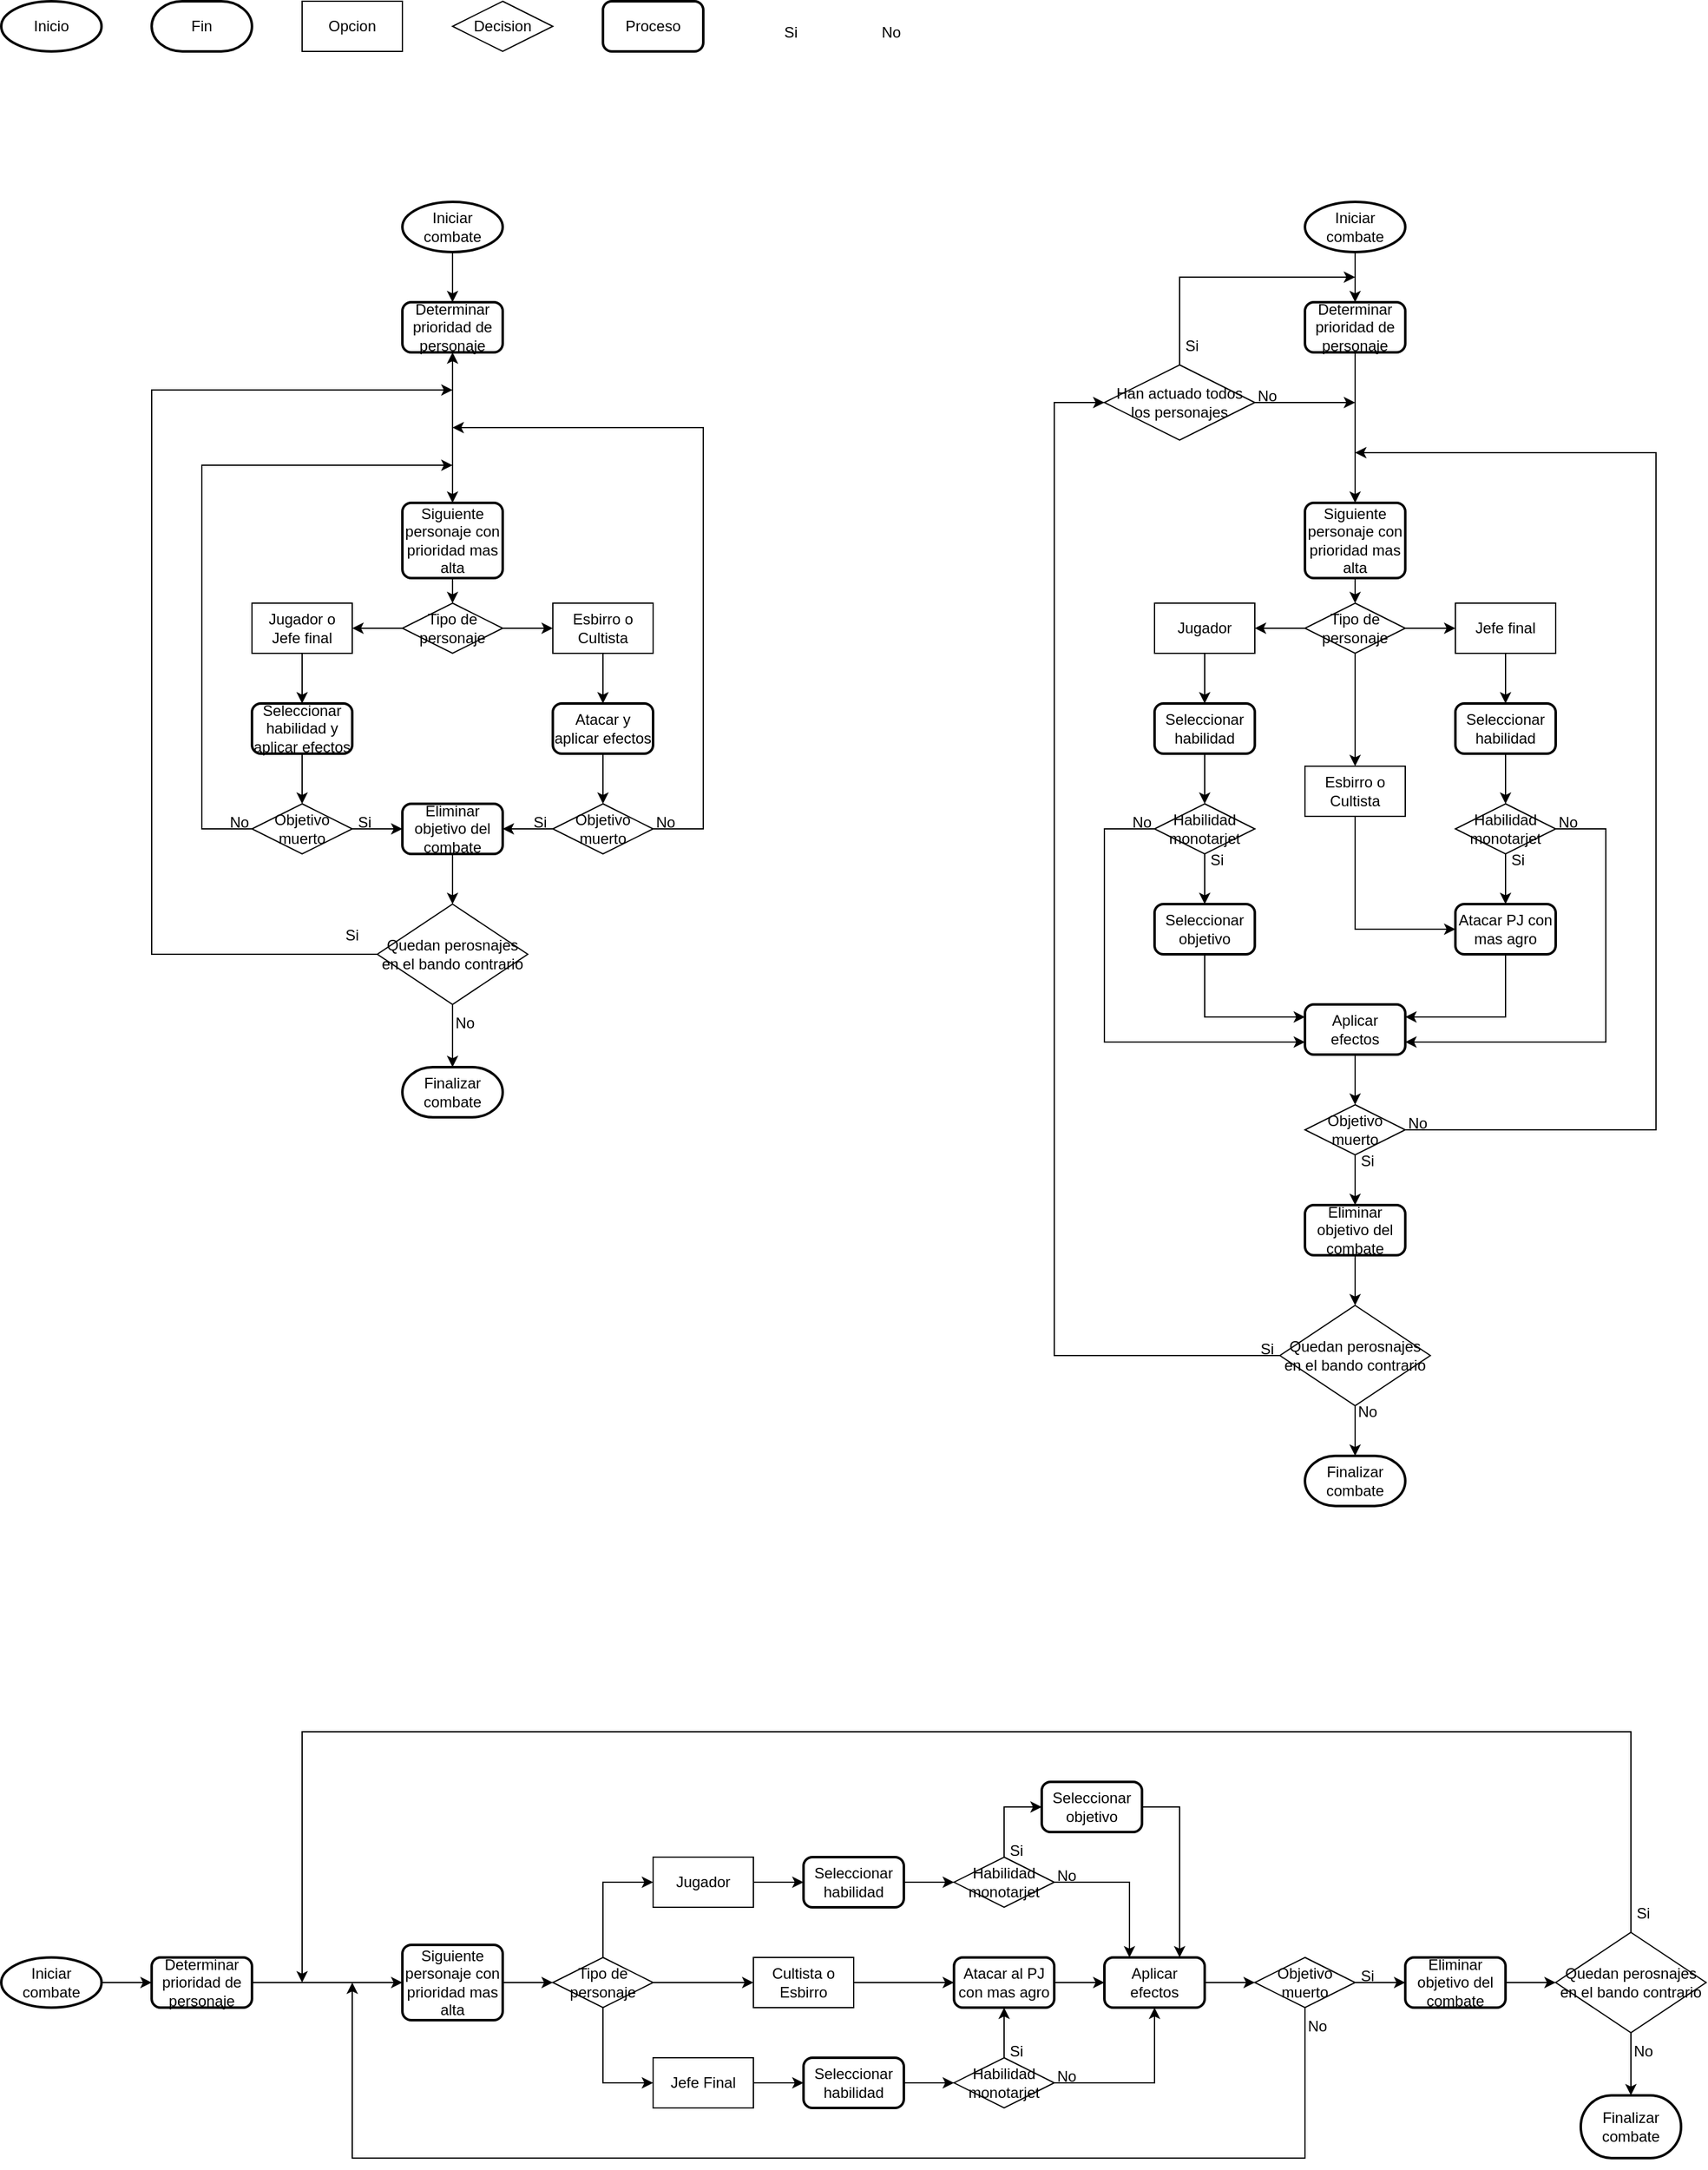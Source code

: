 <mxfile version="26.2.15">
  <diagram name="Página-1" id="uL9c1BXFGmR-6VpjsOgY">
    <mxGraphModel dx="983" dy="1782" grid="1" gridSize="10" guides="0" tooltips="1" connect="1" arrows="1" fold="1" page="1" pageScale="1" pageWidth="827" pageHeight="1169" math="0" shadow="0">
      <root>
        <mxCell id="0" />
        <mxCell id="1" parent="0" />
        <mxCell id="XB59c3bWkx3XugDR2vsu-1" value="Inicio" style="strokeWidth=2;html=1;shape=mxgraph.flowchart.start_1;whiteSpace=wrap;" parent="1" vertex="1">
          <mxGeometry x="40" y="-40" width="80" height="40" as="geometry" />
        </mxCell>
        <mxCell id="XB59c3bWkx3XugDR2vsu-2" value="Fin" style="strokeWidth=2;html=1;shape=mxgraph.flowchart.terminator;whiteSpace=wrap;" parent="1" vertex="1">
          <mxGeometry x="160" y="-40" width="80" height="40" as="geometry" />
        </mxCell>
        <mxCell id="XB59c3bWkx3XugDR2vsu-8" value="Proceso" style="rounded=1;whiteSpace=wrap;html=1;absoluteArcSize=1;arcSize=14;strokeWidth=2;" parent="1" vertex="1">
          <mxGeometry x="520" y="-40" width="80" height="40" as="geometry" />
        </mxCell>
        <mxCell id="XB59c3bWkx3XugDR2vsu-15" value="Si" style="text;html=1;align=center;verticalAlign=middle;whiteSpace=wrap;rounded=0;" parent="1" vertex="1">
          <mxGeometry x="640" y="-30" width="60" height="30" as="geometry" />
        </mxCell>
        <mxCell id="XB59c3bWkx3XugDR2vsu-28" value="No" style="text;html=1;align=center;verticalAlign=middle;whiteSpace=wrap;rounded=0;" parent="1" vertex="1">
          <mxGeometry x="720" y="-30" width="60" height="30" as="geometry" />
        </mxCell>
        <mxCell id="A0aG1dFZU76QdJ8esQ02-1" value="Decision" style="rhombus;whiteSpace=wrap;html=1;" parent="1" vertex="1">
          <mxGeometry x="400" y="-40" width="80" height="40" as="geometry" />
        </mxCell>
        <mxCell id="A0aG1dFZU76QdJ8esQ02-4" value="Opcion" style="rounded=0;whiteSpace=wrap;html=1;" parent="1" vertex="1">
          <mxGeometry x="280" y="-40" width="80" height="40" as="geometry" />
        </mxCell>
        <mxCell id="XWckCiqTQkmZ5dFxXLpg-1" value="Iniciar combate" style="strokeWidth=2;html=1;shape=mxgraph.flowchart.start_1;whiteSpace=wrap;" vertex="1" parent="1">
          <mxGeometry x="360" y="120" width="80" height="40" as="geometry" />
        </mxCell>
        <mxCell id="XWckCiqTQkmZ5dFxXLpg-2" value="Determinar prioridad de personaje" style="rounded=1;whiteSpace=wrap;html=1;absoluteArcSize=1;arcSize=14;strokeWidth=2;" vertex="1" parent="1">
          <mxGeometry x="360" y="200" width="80" height="40" as="geometry" />
        </mxCell>
        <mxCell id="XWckCiqTQkmZ5dFxXLpg-3" value="Tipo de personaje" style="rhombus;whiteSpace=wrap;html=1;" vertex="1" parent="1">
          <mxGeometry x="360" y="440" width="80" height="40" as="geometry" />
        </mxCell>
        <mxCell id="XWckCiqTQkmZ5dFxXLpg-4" value="Esbirro o Cultista" style="rounded=0;whiteSpace=wrap;html=1;" vertex="1" parent="1">
          <mxGeometry x="480" y="440" width="80" height="40" as="geometry" />
        </mxCell>
        <mxCell id="XWckCiqTQkmZ5dFxXLpg-6" value="Jugador o Jefe final" style="rounded=0;whiteSpace=wrap;html=1;" vertex="1" parent="1">
          <mxGeometry x="240" y="440" width="80" height="40" as="geometry" />
        </mxCell>
        <mxCell id="XWckCiqTQkmZ5dFxXLpg-7" value="Atacar y aplicar efectos" style="rounded=1;whiteSpace=wrap;html=1;absoluteArcSize=1;arcSize=14;strokeWidth=2;" vertex="1" parent="1">
          <mxGeometry x="480" y="520" width="80" height="40" as="geometry" />
        </mxCell>
        <mxCell id="XWckCiqTQkmZ5dFxXLpg-8" value="Objetivo muerto" style="rhombus;whiteSpace=wrap;html=1;" vertex="1" parent="1">
          <mxGeometry x="480" y="600" width="80" height="40" as="geometry" />
        </mxCell>
        <mxCell id="XWckCiqTQkmZ5dFxXLpg-9" value="Quedan perosnajes en el bando contrario" style="rhombus;whiteSpace=wrap;html=1;" vertex="1" parent="1">
          <mxGeometry x="340" y="680" width="120" height="80" as="geometry" />
        </mxCell>
        <mxCell id="XWckCiqTQkmZ5dFxXLpg-10" value="Finalizar combate" style="strokeWidth=2;html=1;shape=mxgraph.flowchart.terminator;whiteSpace=wrap;" vertex="1" parent="1">
          <mxGeometry x="360" y="810" width="80" height="40" as="geometry" />
        </mxCell>
        <mxCell id="XWckCiqTQkmZ5dFxXLpg-12" value="Seleccionar habilidad y aplicar efectos" style="rounded=1;whiteSpace=wrap;html=1;absoluteArcSize=1;arcSize=14;strokeWidth=2;" vertex="1" parent="1">
          <mxGeometry x="240" y="520" width="80" height="40" as="geometry" />
        </mxCell>
        <mxCell id="XWckCiqTQkmZ5dFxXLpg-13" value="Objetivo muerto" style="rhombus;whiteSpace=wrap;html=1;" vertex="1" parent="1">
          <mxGeometry x="240" y="600" width="80" height="40" as="geometry" />
        </mxCell>
        <mxCell id="XWckCiqTQkmZ5dFxXLpg-16" value="" style="endArrow=classic;html=1;rounded=0;exitX=0.5;exitY=1;exitDx=0;exitDy=0;entryX=0.5;entryY=0;entryDx=0;entryDy=0;" edge="1" parent="1" source="XWckCiqTQkmZ5dFxXLpg-6" target="XWckCiqTQkmZ5dFxXLpg-12">
          <mxGeometry width="50" height="50" relative="1" as="geometry">
            <mxPoint x="360" y="520" as="sourcePoint" />
            <mxPoint x="410" y="470" as="targetPoint" />
          </mxGeometry>
        </mxCell>
        <mxCell id="XWckCiqTQkmZ5dFxXLpg-17" value="" style="endArrow=classic;html=1;rounded=0;entryX=1;entryY=0.5;entryDx=0;entryDy=0;" edge="1" parent="1" source="XWckCiqTQkmZ5dFxXLpg-3" target="XWckCiqTQkmZ5dFxXLpg-6">
          <mxGeometry width="50" height="50" relative="1" as="geometry">
            <mxPoint x="320" y="520" as="sourcePoint" />
            <mxPoint x="370" y="470" as="targetPoint" />
          </mxGeometry>
        </mxCell>
        <mxCell id="XWckCiqTQkmZ5dFxXLpg-18" value="" style="endArrow=classic;html=1;rounded=0;exitX=0.5;exitY=1;exitDx=0;exitDy=0;entryX=0.5;entryY=0;entryDx=0;entryDy=0;" edge="1" parent="1" source="XWckCiqTQkmZ5dFxXLpg-12" target="XWckCiqTQkmZ5dFxXLpg-13">
          <mxGeometry width="50" height="50" relative="1" as="geometry">
            <mxPoint x="360" y="520" as="sourcePoint" />
            <mxPoint x="410" y="470" as="targetPoint" />
          </mxGeometry>
        </mxCell>
        <mxCell id="XWckCiqTQkmZ5dFxXLpg-71" value="" style="edgeStyle=orthogonalEdgeStyle;rounded=0;orthogonalLoop=1;jettySize=auto;html=1;" edge="1" parent="1" source="XWckCiqTQkmZ5dFxXLpg-19" target="XWckCiqTQkmZ5dFxXLpg-2">
          <mxGeometry relative="1" as="geometry" />
        </mxCell>
        <mxCell id="XWckCiqTQkmZ5dFxXLpg-19" value="Siguiente personaje con prioridad mas alta" style="rounded=1;whiteSpace=wrap;html=1;absoluteArcSize=1;arcSize=14;strokeWidth=2;" vertex="1" parent="1">
          <mxGeometry x="360" y="360" width="80" height="60" as="geometry" />
        </mxCell>
        <mxCell id="XWckCiqTQkmZ5dFxXLpg-20" value="" style="endArrow=classic;html=1;rounded=0;exitX=0;exitY=0.5;exitDx=0;exitDy=0;" edge="1" parent="1" source="XWckCiqTQkmZ5dFxXLpg-13">
          <mxGeometry width="50" height="50" relative="1" as="geometry">
            <mxPoint x="320" y="470" as="sourcePoint" />
            <mxPoint x="400" y="330" as="targetPoint" />
            <Array as="points">
              <mxPoint x="200" y="620" />
              <mxPoint x="200" y="330" />
            </Array>
          </mxGeometry>
        </mxCell>
        <mxCell id="XWckCiqTQkmZ5dFxXLpg-21" value="" style="endArrow=classic;html=1;rounded=0;exitX=0.5;exitY=1;exitDx=0;exitDy=0;entryX=0.5;entryY=0;entryDx=0;entryDy=0;" edge="1" parent="1" source="XWckCiqTQkmZ5dFxXLpg-2" target="XWckCiqTQkmZ5dFxXLpg-19">
          <mxGeometry width="50" height="50" relative="1" as="geometry">
            <mxPoint x="320" y="470" as="sourcePoint" />
            <mxPoint x="370" y="420" as="targetPoint" />
          </mxGeometry>
        </mxCell>
        <mxCell id="XWckCiqTQkmZ5dFxXLpg-22" value="" style="endArrow=classic;html=1;rounded=0;exitX=1;exitY=0.5;exitDx=0;exitDy=0;" edge="1" parent="1" source="XWckCiqTQkmZ5dFxXLpg-8">
          <mxGeometry width="50" height="50" relative="1" as="geometry">
            <mxPoint x="320" y="470" as="sourcePoint" />
            <mxPoint x="400" y="300" as="targetPoint" />
            <Array as="points">
              <mxPoint x="600" y="620" />
              <mxPoint x="600" y="300" />
            </Array>
          </mxGeometry>
        </mxCell>
        <mxCell id="XWckCiqTQkmZ5dFxXLpg-23" value="" style="endArrow=classic;html=1;rounded=0;exitX=1;exitY=0.5;exitDx=0;exitDy=0;entryX=0;entryY=0.5;entryDx=0;entryDy=0;" edge="1" parent="1" source="XWckCiqTQkmZ5dFxXLpg-3" target="XWckCiqTQkmZ5dFxXLpg-4">
          <mxGeometry width="50" height="50" relative="1" as="geometry">
            <mxPoint x="320" y="470" as="sourcePoint" />
            <mxPoint x="370" y="420" as="targetPoint" />
          </mxGeometry>
        </mxCell>
        <mxCell id="XWckCiqTQkmZ5dFxXLpg-24" value="" style="endArrow=classic;html=1;rounded=0;exitX=0.5;exitY=1;exitDx=0;exitDy=0;entryX=0.5;entryY=0;entryDx=0;entryDy=0;" edge="1" parent="1" source="XWckCiqTQkmZ5dFxXLpg-19" target="XWckCiqTQkmZ5dFxXLpg-3">
          <mxGeometry width="50" height="50" relative="1" as="geometry">
            <mxPoint x="320" y="470" as="sourcePoint" />
            <mxPoint x="370" y="420" as="targetPoint" />
          </mxGeometry>
        </mxCell>
        <mxCell id="XWckCiqTQkmZ5dFxXLpg-25" value="" style="endArrow=classic;html=1;rounded=0;exitX=0.5;exitY=1;exitDx=0;exitDy=0;exitPerimeter=0;entryX=0.5;entryY=0;entryDx=0;entryDy=0;" edge="1" parent="1" source="XWckCiqTQkmZ5dFxXLpg-1" target="XWckCiqTQkmZ5dFxXLpg-2">
          <mxGeometry width="50" height="50" relative="1" as="geometry">
            <mxPoint x="320" y="220" as="sourcePoint" />
            <mxPoint x="370" y="170" as="targetPoint" />
          </mxGeometry>
        </mxCell>
        <mxCell id="XWckCiqTQkmZ5dFxXLpg-26" value="Eliminar objetivo del combate" style="rounded=1;whiteSpace=wrap;html=1;absoluteArcSize=1;arcSize=14;strokeWidth=2;" vertex="1" parent="1">
          <mxGeometry x="360" y="600" width="80" height="40" as="geometry" />
        </mxCell>
        <mxCell id="XWckCiqTQkmZ5dFxXLpg-27" value="" style="endArrow=classic;html=1;rounded=0;entryX=0;entryY=0.5;entryDx=0;entryDy=0;" edge="1" parent="1" source="XWckCiqTQkmZ5dFxXLpg-13" target="XWckCiqTQkmZ5dFxXLpg-26">
          <mxGeometry width="50" height="50" relative="1" as="geometry">
            <mxPoint x="320" y="750" as="sourcePoint" />
            <mxPoint x="350" y="680" as="targetPoint" />
          </mxGeometry>
        </mxCell>
        <mxCell id="XWckCiqTQkmZ5dFxXLpg-28" value="" style="endArrow=classic;html=1;rounded=0;exitX=0;exitY=0.5;exitDx=0;exitDy=0;entryX=1;entryY=0.5;entryDx=0;entryDy=0;" edge="1" parent="1" source="XWckCiqTQkmZ5dFxXLpg-8" target="XWckCiqTQkmZ5dFxXLpg-26">
          <mxGeometry width="50" height="50" relative="1" as="geometry">
            <mxPoint x="320" y="750" as="sourcePoint" />
            <mxPoint x="470" y="730" as="targetPoint" />
          </mxGeometry>
        </mxCell>
        <mxCell id="XWckCiqTQkmZ5dFxXLpg-29" value="" style="endArrow=classic;html=1;rounded=0;entryX=0.5;entryY=0;entryDx=0;entryDy=0;exitX=0.5;exitY=1;exitDx=0;exitDy=0;" edge="1" parent="1" source="XWckCiqTQkmZ5dFxXLpg-26" target="XWckCiqTQkmZ5dFxXLpg-9">
          <mxGeometry width="50" height="50" relative="1" as="geometry">
            <mxPoint x="320" y="750" as="sourcePoint" />
            <mxPoint x="370" y="700" as="targetPoint" />
          </mxGeometry>
        </mxCell>
        <mxCell id="XWckCiqTQkmZ5dFxXLpg-30" value="" style="endArrow=classic;html=1;rounded=0;exitX=0;exitY=0.5;exitDx=0;exitDy=0;" edge="1" parent="1" source="XWckCiqTQkmZ5dFxXLpg-9">
          <mxGeometry width="50" height="50" relative="1" as="geometry">
            <mxPoint x="320" y="750" as="sourcePoint" />
            <mxPoint x="400" y="270" as="targetPoint" />
            <Array as="points">
              <mxPoint x="160" y="720" />
              <mxPoint x="160" y="270" />
            </Array>
          </mxGeometry>
        </mxCell>
        <mxCell id="XWckCiqTQkmZ5dFxXLpg-31" value="" style="endArrow=classic;html=1;rounded=0;entryX=0.5;entryY=0;entryDx=0;entryDy=0;entryPerimeter=0;" edge="1" parent="1" source="XWckCiqTQkmZ5dFxXLpg-9" target="XWckCiqTQkmZ5dFxXLpg-10">
          <mxGeometry width="50" height="50" relative="1" as="geometry">
            <mxPoint x="320" y="700" as="sourcePoint" />
            <mxPoint x="370" y="650" as="targetPoint" />
          </mxGeometry>
        </mxCell>
        <mxCell id="XWckCiqTQkmZ5dFxXLpg-32" value="" style="endArrow=classic;html=1;rounded=0;exitX=0.5;exitY=1;exitDx=0;exitDy=0;entryX=0.5;entryY=0;entryDx=0;entryDy=0;" edge="1" parent="1" source="XWckCiqTQkmZ5dFxXLpg-4" target="XWckCiqTQkmZ5dFxXLpg-7">
          <mxGeometry width="50" height="50" relative="1" as="geometry">
            <mxPoint x="280" y="470" as="sourcePoint" />
            <mxPoint x="330" y="420" as="targetPoint" />
          </mxGeometry>
        </mxCell>
        <mxCell id="XWckCiqTQkmZ5dFxXLpg-33" value="" style="endArrow=classic;html=1;rounded=0;exitX=0.5;exitY=1;exitDx=0;exitDy=0;entryX=0.5;entryY=0;entryDx=0;entryDy=0;" edge="1" parent="1" source="XWckCiqTQkmZ5dFxXLpg-7" target="XWckCiqTQkmZ5dFxXLpg-8">
          <mxGeometry width="50" height="50" relative="1" as="geometry">
            <mxPoint x="280" y="470" as="sourcePoint" />
            <mxPoint x="330" y="420" as="targetPoint" />
          </mxGeometry>
        </mxCell>
        <mxCell id="XWckCiqTQkmZ5dFxXLpg-34" value="Iniciar combate" style="strokeWidth=2;html=1;shape=mxgraph.flowchart.start_1;whiteSpace=wrap;" vertex="1" parent="1">
          <mxGeometry x="40" y="1520" width="80" height="40" as="geometry" />
        </mxCell>
        <mxCell id="XWckCiqTQkmZ5dFxXLpg-35" value="Determinar prioridad de personaje" style="rounded=1;whiteSpace=wrap;html=1;absoluteArcSize=1;arcSize=14;strokeWidth=2;" vertex="1" parent="1">
          <mxGeometry x="160" y="1520" width="80" height="40" as="geometry" />
        </mxCell>
        <mxCell id="XWckCiqTQkmZ5dFxXLpg-36" value="Siguiente personaje con prioridad mas alta" style="rounded=1;whiteSpace=wrap;html=1;absoluteArcSize=1;arcSize=14;strokeWidth=2;" vertex="1" parent="1">
          <mxGeometry x="360" y="1510" width="80" height="60" as="geometry" />
        </mxCell>
        <mxCell id="XWckCiqTQkmZ5dFxXLpg-37" value="Tipo de personaje" style="rhombus;whiteSpace=wrap;html=1;" vertex="1" parent="1">
          <mxGeometry x="480" y="1520" width="80" height="40" as="geometry" />
        </mxCell>
        <mxCell id="XWckCiqTQkmZ5dFxXLpg-38" value="Jugador" style="rounded=0;whiteSpace=wrap;html=1;" vertex="1" parent="1">
          <mxGeometry x="560" y="1440" width="80" height="40" as="geometry" />
        </mxCell>
        <mxCell id="XWckCiqTQkmZ5dFxXLpg-39" value="Jefe Final" style="rounded=0;whiteSpace=wrap;html=1;" vertex="1" parent="1">
          <mxGeometry x="560" y="1600" width="80" height="40" as="geometry" />
        </mxCell>
        <mxCell id="XWckCiqTQkmZ5dFxXLpg-41" value="Aplicar efectos" style="rounded=1;whiteSpace=wrap;html=1;absoluteArcSize=1;arcSize=14;strokeWidth=2;" vertex="1" parent="1">
          <mxGeometry x="920" y="1520" width="80" height="40" as="geometry" />
        </mxCell>
        <mxCell id="XWckCiqTQkmZ5dFxXLpg-43" value="Objetivo muerto" style="rhombus;whiteSpace=wrap;html=1;" vertex="1" parent="1">
          <mxGeometry x="1040" y="1520" width="80" height="40" as="geometry" />
        </mxCell>
        <mxCell id="XWckCiqTQkmZ5dFxXLpg-44" value="Eliminar objetivo del combate" style="rounded=1;whiteSpace=wrap;html=1;absoluteArcSize=1;arcSize=14;strokeWidth=2;" vertex="1" parent="1">
          <mxGeometry x="1160" y="1520" width="80" height="40" as="geometry" />
        </mxCell>
        <mxCell id="XWckCiqTQkmZ5dFxXLpg-45" value="Quedan perosnajes en el bando contrario" style="rhombus;whiteSpace=wrap;html=1;" vertex="1" parent="1">
          <mxGeometry x="1280" y="1500" width="120" height="80" as="geometry" />
        </mxCell>
        <mxCell id="XWckCiqTQkmZ5dFxXLpg-46" value="Finalizar combate" style="strokeWidth=2;html=1;shape=mxgraph.flowchart.terminator;whiteSpace=wrap;" vertex="1" parent="1">
          <mxGeometry x="1300" y="1630" width="80" height="50" as="geometry" />
        </mxCell>
        <mxCell id="XWckCiqTQkmZ5dFxXLpg-47" value="" style="endArrow=classic;html=1;rounded=0;exitX=1;exitY=0.5;exitDx=0;exitDy=0;exitPerimeter=0;entryX=0;entryY=0.5;entryDx=0;entryDy=0;" edge="1" parent="1" source="XWckCiqTQkmZ5dFxXLpg-34" target="XWckCiqTQkmZ5dFxXLpg-35">
          <mxGeometry width="50" height="50" relative="1" as="geometry">
            <mxPoint x="400" y="1530" as="sourcePoint" />
            <mxPoint x="450" y="1480" as="targetPoint" />
          </mxGeometry>
        </mxCell>
        <mxCell id="XWckCiqTQkmZ5dFxXLpg-48" value="" style="endArrow=classic;html=1;rounded=0;exitX=1;exitY=0.5;exitDx=0;exitDy=0;entryX=0;entryY=0.5;entryDx=0;entryDy=0;" edge="1" parent="1" source="XWckCiqTQkmZ5dFxXLpg-35" target="XWckCiqTQkmZ5dFxXLpg-36">
          <mxGeometry width="50" height="50" relative="1" as="geometry">
            <mxPoint x="400" y="1530" as="sourcePoint" />
            <mxPoint x="450" y="1480" as="targetPoint" />
          </mxGeometry>
        </mxCell>
        <mxCell id="XWckCiqTQkmZ5dFxXLpg-49" value="" style="endArrow=classic;html=1;rounded=0;entryX=0;entryY=0.5;entryDx=0;entryDy=0;exitX=1;exitY=0.5;exitDx=0;exitDy=0;" edge="1" parent="1" source="XWckCiqTQkmZ5dFxXLpg-36" target="XWckCiqTQkmZ5dFxXLpg-37">
          <mxGeometry width="50" height="50" relative="1" as="geometry">
            <mxPoint x="400" y="1530" as="sourcePoint" />
            <mxPoint x="450" y="1480" as="targetPoint" />
          </mxGeometry>
        </mxCell>
        <mxCell id="XWckCiqTQkmZ5dFxXLpg-50" value="" style="endArrow=classic;html=1;rounded=0;entryX=0;entryY=0.5;entryDx=0;entryDy=0;exitX=0.5;exitY=0;exitDx=0;exitDy=0;" edge="1" parent="1" source="XWckCiqTQkmZ5dFxXLpg-37" target="XWckCiqTQkmZ5dFxXLpg-38">
          <mxGeometry width="50" height="50" relative="1" as="geometry">
            <mxPoint x="400" y="1530" as="sourcePoint" />
            <mxPoint x="450" y="1480" as="targetPoint" />
            <Array as="points">
              <mxPoint x="520" y="1460" />
            </Array>
          </mxGeometry>
        </mxCell>
        <mxCell id="XWckCiqTQkmZ5dFxXLpg-51" value="" style="endArrow=classic;html=1;rounded=0;entryX=0;entryY=0.5;entryDx=0;entryDy=0;exitX=0.5;exitY=1;exitDx=0;exitDy=0;" edge="1" parent="1" source="XWckCiqTQkmZ5dFxXLpg-37" target="XWckCiqTQkmZ5dFxXLpg-39">
          <mxGeometry width="50" height="50" relative="1" as="geometry">
            <mxPoint x="520" y="1590" as="sourcePoint" />
            <mxPoint x="450" y="1480" as="targetPoint" />
            <Array as="points">
              <mxPoint x="520" y="1620" />
            </Array>
          </mxGeometry>
        </mxCell>
        <mxCell id="XWckCiqTQkmZ5dFxXLpg-55" value="" style="endArrow=classic;html=1;rounded=0;entryX=0;entryY=0.5;entryDx=0;entryDy=0;exitX=1;exitY=0.5;exitDx=0;exitDy=0;" edge="1" parent="1" source="XWckCiqTQkmZ5dFxXLpg-41" target="XWckCiqTQkmZ5dFxXLpg-43">
          <mxGeometry width="50" height="50" relative="1" as="geometry">
            <mxPoint x="940" y="1610" as="sourcePoint" />
            <mxPoint x="990" y="1560" as="targetPoint" />
          </mxGeometry>
        </mxCell>
        <mxCell id="XWckCiqTQkmZ5dFxXLpg-58" value="" style="endArrow=classic;html=1;rounded=0;entryX=0;entryY=0.5;entryDx=0;entryDy=0;exitX=1;exitY=0.5;exitDx=0;exitDy=0;" edge="1" parent="1" source="XWckCiqTQkmZ5dFxXLpg-44" target="XWckCiqTQkmZ5dFxXLpg-45">
          <mxGeometry width="50" height="50" relative="1" as="geometry">
            <mxPoint x="1170" y="1530" as="sourcePoint" />
            <mxPoint x="1220" y="1480" as="targetPoint" />
          </mxGeometry>
        </mxCell>
        <mxCell id="XWckCiqTQkmZ5dFxXLpg-59" value="" style="endArrow=classic;html=1;rounded=0;exitX=0.5;exitY=1;exitDx=0;exitDy=0;entryX=0.5;entryY=0;entryDx=0;entryDy=0;entryPerimeter=0;" edge="1" parent="1" source="XWckCiqTQkmZ5dFxXLpg-45" target="XWckCiqTQkmZ5dFxXLpg-46">
          <mxGeometry width="50" height="50" relative="1" as="geometry">
            <mxPoint x="1170" y="1530" as="sourcePoint" />
            <mxPoint x="1360" y="1610" as="targetPoint" />
          </mxGeometry>
        </mxCell>
        <mxCell id="XWckCiqTQkmZ5dFxXLpg-61" value="No" style="text;html=1;align=center;verticalAlign=middle;whiteSpace=wrap;rounded=0;" vertex="1" parent="1">
          <mxGeometry x="1320" y="1580" width="60" height="30" as="geometry" />
        </mxCell>
        <mxCell id="XWckCiqTQkmZ5dFxXLpg-66" value="" style="endArrow=classic;html=1;rounded=0;exitX=0.5;exitY=1;exitDx=0;exitDy=0;" edge="1" parent="1" source="XWckCiqTQkmZ5dFxXLpg-43">
          <mxGeometry width="50" height="50" relative="1" as="geometry">
            <mxPoint x="480" y="1580" as="sourcePoint" />
            <mxPoint x="320" y="1540" as="targetPoint" />
            <Array as="points">
              <mxPoint x="1080" y="1680" />
              <mxPoint x="320" y="1680" />
            </Array>
          </mxGeometry>
        </mxCell>
        <mxCell id="XWckCiqTQkmZ5dFxXLpg-67" value="Si" style="text;html=1;align=center;verticalAlign=middle;whiteSpace=wrap;rounded=0;" vertex="1" parent="1">
          <mxGeometry x="1320" y="1470" width="60" height="30" as="geometry" />
        </mxCell>
        <mxCell id="XWckCiqTQkmZ5dFxXLpg-68" value="" style="endArrow=classic;html=1;rounded=0;exitX=0.5;exitY=0;exitDx=0;exitDy=0;" edge="1" parent="1" source="XWckCiqTQkmZ5dFxXLpg-45">
          <mxGeometry width="50" height="50" relative="1" as="geometry">
            <mxPoint x="1240" y="1430" as="sourcePoint" />
            <mxPoint x="280" y="1540" as="targetPoint" />
            <Array as="points">
              <mxPoint x="1340" y="1340" />
              <mxPoint x="280" y="1340" />
            </Array>
          </mxGeometry>
        </mxCell>
        <mxCell id="XWckCiqTQkmZ5dFxXLpg-72" value="Si" style="text;html=1;align=center;verticalAlign=middle;whiteSpace=wrap;rounded=0;" vertex="1" parent="1">
          <mxGeometry x="290" y="690" width="60" height="30" as="geometry" />
        </mxCell>
        <mxCell id="XWckCiqTQkmZ5dFxXLpg-73" value="No" style="text;html=1;align=center;verticalAlign=middle;whiteSpace=wrap;rounded=0;" vertex="1" parent="1">
          <mxGeometry x="380" y="760" width="60" height="30" as="geometry" />
        </mxCell>
        <mxCell id="XWckCiqTQkmZ5dFxXLpg-74" value="Si" style="text;html=1;align=center;verticalAlign=middle;whiteSpace=wrap;rounded=0;" vertex="1" parent="1">
          <mxGeometry x="300" y="600" width="60" height="30" as="geometry" />
        </mxCell>
        <mxCell id="XWckCiqTQkmZ5dFxXLpg-75" value="Si" style="text;html=1;align=center;verticalAlign=middle;whiteSpace=wrap;rounded=0;" vertex="1" parent="1">
          <mxGeometry x="440" y="600" width="60" height="30" as="geometry" />
        </mxCell>
        <mxCell id="XWckCiqTQkmZ5dFxXLpg-76" value="No" style="text;html=1;align=center;verticalAlign=middle;whiteSpace=wrap;rounded=0;" vertex="1" parent="1">
          <mxGeometry x="540" y="600" width="60" height="30" as="geometry" />
        </mxCell>
        <mxCell id="XWckCiqTQkmZ5dFxXLpg-77" value="No" style="text;html=1;align=center;verticalAlign=middle;whiteSpace=wrap;rounded=0;" vertex="1" parent="1">
          <mxGeometry x="200" y="600" width="60" height="30" as="geometry" />
        </mxCell>
        <mxCell id="XWckCiqTQkmZ5dFxXLpg-78" value="Iniciar combate" style="strokeWidth=2;html=1;shape=mxgraph.flowchart.start_1;whiteSpace=wrap;" vertex="1" parent="1">
          <mxGeometry x="1080" y="120" width="80" height="40" as="geometry" />
        </mxCell>
        <mxCell id="XWckCiqTQkmZ5dFxXLpg-79" value="Determinar prioridad de personaje" style="rounded=1;whiteSpace=wrap;html=1;absoluteArcSize=1;arcSize=14;strokeWidth=2;" vertex="1" parent="1">
          <mxGeometry x="1080" y="200" width="80" height="40" as="geometry" />
        </mxCell>
        <mxCell id="XWckCiqTQkmZ5dFxXLpg-80" value="Tipo de personaje" style="rhombus;whiteSpace=wrap;html=1;" vertex="1" parent="1">
          <mxGeometry x="1080" y="440" width="80" height="40" as="geometry" />
        </mxCell>
        <mxCell id="XWckCiqTQkmZ5dFxXLpg-81" value="Esbirro o Cultista" style="rounded=0;whiteSpace=wrap;html=1;" vertex="1" parent="1">
          <mxGeometry x="1080" y="570" width="80" height="40" as="geometry" />
        </mxCell>
        <mxCell id="XWckCiqTQkmZ5dFxXLpg-82" value="Jugador" style="rounded=0;whiteSpace=wrap;html=1;" vertex="1" parent="1">
          <mxGeometry x="960" y="440" width="80" height="40" as="geometry" />
        </mxCell>
        <mxCell id="XWckCiqTQkmZ5dFxXLpg-84" value="Objetivo muerto" style="rhombus;whiteSpace=wrap;html=1;" vertex="1" parent="1">
          <mxGeometry x="1080" y="840" width="80" height="40" as="geometry" />
        </mxCell>
        <mxCell id="XWckCiqTQkmZ5dFxXLpg-85" value="Quedan perosnajes en el bando contrario" style="rhombus;whiteSpace=wrap;html=1;" vertex="1" parent="1">
          <mxGeometry x="1060" y="1000" width="120" height="80" as="geometry" />
        </mxCell>
        <mxCell id="XWckCiqTQkmZ5dFxXLpg-86" value="Finalizar combate" style="strokeWidth=2;html=1;shape=mxgraph.flowchart.terminator;whiteSpace=wrap;" vertex="1" parent="1">
          <mxGeometry x="1080" y="1120" width="80" height="40" as="geometry" />
        </mxCell>
        <mxCell id="XWckCiqTQkmZ5dFxXLpg-87" value="Seleccionar habilidad" style="rounded=1;whiteSpace=wrap;html=1;absoluteArcSize=1;arcSize=14;strokeWidth=2;" vertex="1" parent="1">
          <mxGeometry x="960" y="520" width="80" height="40" as="geometry" />
        </mxCell>
        <mxCell id="XWckCiqTQkmZ5dFxXLpg-89" value="" style="endArrow=classic;html=1;rounded=0;exitX=0.5;exitY=1;exitDx=0;exitDy=0;entryX=0.5;entryY=0;entryDx=0;entryDy=0;" edge="1" parent="1" source="XWckCiqTQkmZ5dFxXLpg-82" target="XWckCiqTQkmZ5dFxXLpg-87">
          <mxGeometry width="50" height="50" relative="1" as="geometry">
            <mxPoint x="1080" y="520" as="sourcePoint" />
            <mxPoint x="1130" y="470" as="targetPoint" />
          </mxGeometry>
        </mxCell>
        <mxCell id="XWckCiqTQkmZ5dFxXLpg-90" value="" style="endArrow=classic;html=1;rounded=0;entryX=1;entryY=0.5;entryDx=0;entryDy=0;" edge="1" parent="1" source="XWckCiqTQkmZ5dFxXLpg-80" target="XWckCiqTQkmZ5dFxXLpg-82">
          <mxGeometry width="50" height="50" relative="1" as="geometry">
            <mxPoint x="1040" y="520" as="sourcePoint" />
            <mxPoint x="1090" y="470" as="targetPoint" />
          </mxGeometry>
        </mxCell>
        <mxCell id="XWckCiqTQkmZ5dFxXLpg-91" value="" style="endArrow=classic;html=1;rounded=0;entryX=0;entryY=0.25;entryDx=0;entryDy=0;" edge="1" parent="1" target="XWckCiqTQkmZ5dFxXLpg-123">
          <mxGeometry width="50" height="50" relative="1" as="geometry">
            <mxPoint x="1000" y="720" as="sourcePoint" />
            <mxPoint x="1080" y="760" as="targetPoint" />
            <Array as="points">
              <mxPoint x="1000" y="770" />
            </Array>
          </mxGeometry>
        </mxCell>
        <mxCell id="XWckCiqTQkmZ5dFxXLpg-93" value="Siguiente personaje con prioridad mas alta" style="rounded=1;whiteSpace=wrap;html=1;absoluteArcSize=1;arcSize=14;strokeWidth=2;" vertex="1" parent="1">
          <mxGeometry x="1080" y="360" width="80" height="60" as="geometry" />
        </mxCell>
        <mxCell id="XWckCiqTQkmZ5dFxXLpg-96" value="" style="endArrow=classic;html=1;rounded=0;exitX=1;exitY=0.5;exitDx=0;exitDy=0;" edge="1" parent="1" source="XWckCiqTQkmZ5dFxXLpg-84">
          <mxGeometry width="50" height="50" relative="1" as="geometry">
            <mxPoint x="1040" y="480" as="sourcePoint" />
            <mxPoint x="1120" y="320" as="targetPoint" />
            <Array as="points">
              <mxPoint x="1360" y="860" />
              <mxPoint x="1360" y="320" />
            </Array>
          </mxGeometry>
        </mxCell>
        <mxCell id="XWckCiqTQkmZ5dFxXLpg-98" value="" style="endArrow=classic;html=1;rounded=0;exitX=0.5;exitY=1;exitDx=0;exitDy=0;entryX=0.5;entryY=0;entryDx=0;entryDy=0;" edge="1" parent="1" source="XWckCiqTQkmZ5dFxXLpg-93" target="XWckCiqTQkmZ5dFxXLpg-80">
          <mxGeometry width="50" height="50" relative="1" as="geometry">
            <mxPoint x="1040" y="470" as="sourcePoint" />
            <mxPoint x="1090" y="420" as="targetPoint" />
          </mxGeometry>
        </mxCell>
        <mxCell id="XWckCiqTQkmZ5dFxXLpg-99" value="" style="endArrow=classic;html=1;rounded=0;exitX=0.5;exitY=1;exitDx=0;exitDy=0;exitPerimeter=0;entryX=0.5;entryY=0;entryDx=0;entryDy=0;" edge="1" parent="1" source="XWckCiqTQkmZ5dFxXLpg-78" target="XWckCiqTQkmZ5dFxXLpg-79">
          <mxGeometry width="50" height="50" relative="1" as="geometry">
            <mxPoint x="1040" y="230" as="sourcePoint" />
            <mxPoint x="1090" y="180" as="targetPoint" />
          </mxGeometry>
        </mxCell>
        <mxCell id="XWckCiqTQkmZ5dFxXLpg-100" value="Eliminar objetivo del combate" style="rounded=1;whiteSpace=wrap;html=1;absoluteArcSize=1;arcSize=14;strokeWidth=2;" vertex="1" parent="1">
          <mxGeometry x="1080" y="920" width="80" height="40" as="geometry" />
        </mxCell>
        <mxCell id="XWckCiqTQkmZ5dFxXLpg-104" value="" style="endArrow=classic;html=1;rounded=0;exitX=0;exitY=0.5;exitDx=0;exitDy=0;entryX=0;entryY=0.5;entryDx=0;entryDy=0;" edge="1" parent="1" source="XWckCiqTQkmZ5dFxXLpg-85" target="XWckCiqTQkmZ5dFxXLpg-114">
          <mxGeometry width="50" height="50" relative="1" as="geometry">
            <mxPoint x="1040" y="760" as="sourcePoint" />
            <mxPoint x="960" y="280" as="targetPoint" />
            <Array as="points">
              <mxPoint x="880" y="1040" />
              <mxPoint x="880" y="280" />
            </Array>
          </mxGeometry>
        </mxCell>
        <mxCell id="XWckCiqTQkmZ5dFxXLpg-105" value="" style="endArrow=classic;html=1;rounded=0;entryX=0.5;entryY=0;entryDx=0;entryDy=0;entryPerimeter=0;" edge="1" parent="1" source="XWckCiqTQkmZ5dFxXLpg-85" target="XWckCiqTQkmZ5dFxXLpg-86">
          <mxGeometry width="50" height="50" relative="1" as="geometry">
            <mxPoint x="1050" y="1050" as="sourcePoint" />
            <mxPoint x="1100" y="1000" as="targetPoint" />
          </mxGeometry>
        </mxCell>
        <mxCell id="XWckCiqTQkmZ5dFxXLpg-107" value="" style="endArrow=classic;html=1;rounded=0;exitX=0.5;exitY=1;exitDx=0;exitDy=0;entryX=0.5;entryY=0;entryDx=0;entryDy=0;" edge="1" parent="1" source="XWckCiqTQkmZ5dFxXLpg-123" target="XWckCiqTQkmZ5dFxXLpg-84">
          <mxGeometry width="50" height="50" relative="1" as="geometry">
            <mxPoint x="1000" y="550" as="sourcePoint" />
            <mxPoint x="1050" y="500" as="targetPoint" />
          </mxGeometry>
        </mxCell>
        <mxCell id="XWckCiqTQkmZ5dFxXLpg-108" value="Si" style="text;html=1;align=center;verticalAlign=middle;whiteSpace=wrap;rounded=0;" vertex="1" parent="1">
          <mxGeometry x="1020" y="1020" width="60" height="30" as="geometry" />
        </mxCell>
        <mxCell id="XWckCiqTQkmZ5dFxXLpg-109" value="No" style="text;html=1;align=center;verticalAlign=middle;whiteSpace=wrap;rounded=0;" vertex="1" parent="1">
          <mxGeometry x="1100" y="1070" width="60" height="30" as="geometry" />
        </mxCell>
        <mxCell id="XWckCiqTQkmZ5dFxXLpg-111" value="Si" style="text;html=1;align=center;verticalAlign=middle;whiteSpace=wrap;rounded=0;" vertex="1" parent="1">
          <mxGeometry x="1100" y="870" width="60" height="30" as="geometry" />
        </mxCell>
        <mxCell id="XWckCiqTQkmZ5dFxXLpg-112" value="No" style="text;html=1;align=center;verticalAlign=middle;whiteSpace=wrap;rounded=0;" vertex="1" parent="1">
          <mxGeometry x="1140" y="840" width="60" height="30" as="geometry" />
        </mxCell>
        <mxCell id="XWckCiqTQkmZ5dFxXLpg-114" value="Han actuado todos los personajes" style="rhombus;whiteSpace=wrap;html=1;" vertex="1" parent="1">
          <mxGeometry x="920" y="250" width="120" height="60" as="geometry" />
        </mxCell>
        <mxCell id="XWckCiqTQkmZ5dFxXLpg-115" value="" style="endArrow=classic;html=1;rounded=0;exitX=1;exitY=0.5;exitDx=0;exitDy=0;" edge="1" parent="1" source="XWckCiqTQkmZ5dFxXLpg-114">
          <mxGeometry width="50" height="50" relative="1" as="geometry">
            <mxPoint x="1080" y="250" as="sourcePoint" />
            <mxPoint x="1120" y="280" as="targetPoint" />
          </mxGeometry>
        </mxCell>
        <mxCell id="XWckCiqTQkmZ5dFxXLpg-116" value="" style="endArrow=classic;html=1;rounded=0;exitX=0.5;exitY=0;exitDx=0;exitDy=0;" edge="1" parent="1" source="XWckCiqTQkmZ5dFxXLpg-114">
          <mxGeometry width="50" height="50" relative="1" as="geometry">
            <mxPoint x="1020" y="220" as="sourcePoint" />
            <mxPoint x="1120" y="180" as="targetPoint" />
            <Array as="points">
              <mxPoint x="980" y="180" />
            </Array>
          </mxGeometry>
        </mxCell>
        <mxCell id="XWckCiqTQkmZ5dFxXLpg-117" value="" style="endArrow=classic;html=1;rounded=0;entryX=0.5;entryY=0;entryDx=0;entryDy=0;exitX=0.5;exitY=1;exitDx=0;exitDy=0;" edge="1" parent="1" source="XWckCiqTQkmZ5dFxXLpg-79" target="XWckCiqTQkmZ5dFxXLpg-93">
          <mxGeometry width="50" height="50" relative="1" as="geometry">
            <mxPoint x="1080" y="250" as="sourcePoint" />
            <mxPoint x="1130" y="200" as="targetPoint" />
          </mxGeometry>
        </mxCell>
        <mxCell id="XWckCiqTQkmZ5dFxXLpg-118" value="Si" style="text;html=1;align=center;verticalAlign=middle;whiteSpace=wrap;rounded=0;" vertex="1" parent="1">
          <mxGeometry x="960" y="220" width="60" height="30" as="geometry" />
        </mxCell>
        <mxCell id="XWckCiqTQkmZ5dFxXLpg-119" value="No" style="text;html=1;align=center;verticalAlign=middle;whiteSpace=wrap;rounded=0;" vertex="1" parent="1">
          <mxGeometry x="1020" y="260" width="60" height="30" as="geometry" />
        </mxCell>
        <mxCell id="XWckCiqTQkmZ5dFxXLpg-120" value="Jefe final" style="rounded=0;whiteSpace=wrap;html=1;" vertex="1" parent="1">
          <mxGeometry x="1200" y="440" width="80" height="40" as="geometry" />
        </mxCell>
        <mxCell id="XWckCiqTQkmZ5dFxXLpg-121" value="Seleccionar objetivo" style="rounded=1;whiteSpace=wrap;html=1;absoluteArcSize=1;arcSize=14;strokeWidth=2;" vertex="1" parent="1">
          <mxGeometry x="960" y="680" width="80" height="40" as="geometry" />
        </mxCell>
        <mxCell id="XWckCiqTQkmZ5dFxXLpg-122" value="" style="endArrow=classic;html=1;rounded=0;entryX=0.5;entryY=0;entryDx=0;entryDy=0;exitX=0.5;exitY=1;exitDx=0;exitDy=0;" edge="1" parent="1" source="XWckCiqTQkmZ5dFxXLpg-136" target="XWckCiqTQkmZ5dFxXLpg-121">
          <mxGeometry width="50" height="50" relative="1" as="geometry">
            <mxPoint x="1000" y="650" as="sourcePoint" />
            <mxPoint x="1070" y="500" as="targetPoint" />
          </mxGeometry>
        </mxCell>
        <mxCell id="XWckCiqTQkmZ5dFxXLpg-123" value="Aplicar efectos" style="rounded=1;whiteSpace=wrap;html=1;absoluteArcSize=1;arcSize=14;strokeWidth=2;" vertex="1" parent="1">
          <mxGeometry x="1080" y="760" width="80" height="40" as="geometry" />
        </mxCell>
        <mxCell id="XWckCiqTQkmZ5dFxXLpg-124" value="" style="endArrow=classic;html=1;rounded=0;exitX=0.5;exitY=1;exitDx=0;exitDy=0;entryX=0.5;entryY=0;entryDx=0;entryDy=0;" edge="1" parent="1" source="XWckCiqTQkmZ5dFxXLpg-84" target="XWckCiqTQkmZ5dFxXLpg-100">
          <mxGeometry width="50" height="50" relative="1" as="geometry">
            <mxPoint x="1020" y="780" as="sourcePoint" />
            <mxPoint x="1220" y="910" as="targetPoint" />
          </mxGeometry>
        </mxCell>
        <mxCell id="XWckCiqTQkmZ5dFxXLpg-127" value="" style="endArrow=classic;html=1;rounded=0;exitX=0.5;exitY=1;exitDx=0;exitDy=0;entryX=0.5;entryY=0;entryDx=0;entryDy=0;" edge="1" parent="1" source="XWckCiqTQkmZ5dFxXLpg-100" target="XWckCiqTQkmZ5dFxXLpg-85">
          <mxGeometry width="50" height="50" relative="1" as="geometry">
            <mxPoint x="1000" y="930" as="sourcePoint" />
            <mxPoint x="1050" y="880" as="targetPoint" />
          </mxGeometry>
        </mxCell>
        <mxCell id="XWckCiqTQkmZ5dFxXLpg-128" value="Seleccionar habilidad" style="rounded=1;whiteSpace=wrap;html=1;absoluteArcSize=1;arcSize=14;strokeWidth=2;" vertex="1" parent="1">
          <mxGeometry x="1200" y="520" width="80" height="40" as="geometry" />
        </mxCell>
        <mxCell id="XWckCiqTQkmZ5dFxXLpg-129" value="Atacar PJ con mas agro" style="rounded=1;whiteSpace=wrap;html=1;absoluteArcSize=1;arcSize=14;strokeWidth=2;" vertex="1" parent="1">
          <mxGeometry x="1200" y="680" width="80" height="40" as="geometry" />
        </mxCell>
        <mxCell id="XWckCiqTQkmZ5dFxXLpg-130" value="" style="endArrow=classic;html=1;rounded=0;exitX=0.5;exitY=1;exitDx=0;exitDy=0;entryX=0.5;entryY=0;entryDx=0;entryDy=0;" edge="1" parent="1" source="XWckCiqTQkmZ5dFxXLpg-80" target="XWckCiqTQkmZ5dFxXLpg-81">
          <mxGeometry width="50" height="50" relative="1" as="geometry">
            <mxPoint x="850" y="580" as="sourcePoint" />
            <mxPoint x="900" y="530" as="targetPoint" />
          </mxGeometry>
        </mxCell>
        <mxCell id="XWckCiqTQkmZ5dFxXLpg-131" value="" style="endArrow=classic;html=1;rounded=0;exitX=0.5;exitY=1;exitDx=0;exitDy=0;entryX=0;entryY=0.5;entryDx=0;entryDy=0;" edge="1" parent="1" source="XWckCiqTQkmZ5dFxXLpg-81" target="XWckCiqTQkmZ5dFxXLpg-129">
          <mxGeometry width="50" height="50" relative="1" as="geometry">
            <mxPoint x="850" y="580" as="sourcePoint" />
            <mxPoint x="900" y="530" as="targetPoint" />
            <Array as="points">
              <mxPoint x="1120" y="700" />
            </Array>
          </mxGeometry>
        </mxCell>
        <mxCell id="XWckCiqTQkmZ5dFxXLpg-132" value="" style="endArrow=classic;html=1;rounded=0;exitX=0.5;exitY=1;exitDx=0;exitDy=0;entryX=1;entryY=0.25;entryDx=0;entryDy=0;" edge="1" parent="1" source="XWckCiqTQkmZ5dFxXLpg-129" target="XWckCiqTQkmZ5dFxXLpg-123">
          <mxGeometry width="50" height="50" relative="1" as="geometry">
            <mxPoint x="860" y="670" as="sourcePoint" />
            <mxPoint x="1170" y="750" as="targetPoint" />
            <Array as="points">
              <mxPoint x="1240" y="770" />
            </Array>
          </mxGeometry>
        </mxCell>
        <mxCell id="XWckCiqTQkmZ5dFxXLpg-133" value="" style="endArrow=classic;html=1;rounded=0;entryX=0.5;entryY=0;entryDx=0;entryDy=0;exitX=0.5;exitY=1;exitDx=0;exitDy=0;" edge="1" parent="1" source="XWckCiqTQkmZ5dFxXLpg-139" target="XWckCiqTQkmZ5dFxXLpg-129">
          <mxGeometry width="50" height="50" relative="1" as="geometry">
            <mxPoint x="1240" y="650" as="sourcePoint" />
            <mxPoint x="920" y="550" as="targetPoint" />
          </mxGeometry>
        </mxCell>
        <mxCell id="XWckCiqTQkmZ5dFxXLpg-134" value="" style="endArrow=classic;html=1;rounded=0;exitX=0.5;exitY=1;exitDx=0;exitDy=0;entryX=0.5;entryY=0;entryDx=0;entryDy=0;" edge="1" parent="1" source="XWckCiqTQkmZ5dFxXLpg-120" target="XWckCiqTQkmZ5dFxXLpg-128">
          <mxGeometry width="50" height="50" relative="1" as="geometry">
            <mxPoint x="880" y="610" as="sourcePoint" />
            <mxPoint x="930" y="560" as="targetPoint" />
          </mxGeometry>
        </mxCell>
        <mxCell id="XWckCiqTQkmZ5dFxXLpg-135" value="" style="endArrow=classic;html=1;rounded=0;exitX=1;exitY=0.5;exitDx=0;exitDy=0;entryX=0;entryY=0.5;entryDx=0;entryDy=0;" edge="1" parent="1" source="XWckCiqTQkmZ5dFxXLpg-80" target="XWckCiqTQkmZ5dFxXLpg-120">
          <mxGeometry width="50" height="50" relative="1" as="geometry">
            <mxPoint x="890" y="620" as="sourcePoint" />
            <mxPoint x="940" y="570" as="targetPoint" />
          </mxGeometry>
        </mxCell>
        <mxCell id="XWckCiqTQkmZ5dFxXLpg-136" value="Habilidad monotarjet" style="rhombus;whiteSpace=wrap;html=1;" vertex="1" parent="1">
          <mxGeometry x="960" y="600" width="80" height="40" as="geometry" />
        </mxCell>
        <mxCell id="XWckCiqTQkmZ5dFxXLpg-137" value="" style="endArrow=classic;html=1;rounded=0;exitX=0.5;exitY=1;exitDx=0;exitDy=0;entryX=0.5;entryY=0;entryDx=0;entryDy=0;" edge="1" parent="1" source="XWckCiqTQkmZ5dFxXLpg-87" target="XWckCiqTQkmZ5dFxXLpg-136">
          <mxGeometry width="50" height="50" relative="1" as="geometry">
            <mxPoint x="900" y="650" as="sourcePoint" />
            <mxPoint x="950" y="600" as="targetPoint" />
          </mxGeometry>
        </mxCell>
        <mxCell id="XWckCiqTQkmZ5dFxXLpg-138" value="" style="endArrow=classic;html=1;rounded=0;exitX=0;exitY=0.5;exitDx=0;exitDy=0;entryX=0;entryY=0.75;entryDx=0;entryDy=0;" edge="1" parent="1" source="XWckCiqTQkmZ5dFxXLpg-136" target="XWckCiqTQkmZ5dFxXLpg-123">
          <mxGeometry width="50" height="50" relative="1" as="geometry">
            <mxPoint x="940" y="630" as="sourcePoint" />
            <mxPoint x="960" y="800" as="targetPoint" />
            <Array as="points">
              <mxPoint x="920" y="620" />
              <mxPoint x="920" y="790" />
            </Array>
          </mxGeometry>
        </mxCell>
        <mxCell id="XWckCiqTQkmZ5dFxXLpg-139" value="Habilidad monotarjet" style="rhombus;whiteSpace=wrap;html=1;" vertex="1" parent="1">
          <mxGeometry x="1200" y="600" width="80" height="40" as="geometry" />
        </mxCell>
        <mxCell id="XWckCiqTQkmZ5dFxXLpg-140" value="" style="endArrow=classic;html=1;rounded=0;exitX=0.5;exitY=1;exitDx=0;exitDy=0;entryX=0.5;entryY=0;entryDx=0;entryDy=0;" edge="1" parent="1" source="XWckCiqTQkmZ5dFxXLpg-128" target="XWckCiqTQkmZ5dFxXLpg-139">
          <mxGeometry width="50" height="50" relative="1" as="geometry">
            <mxPoint x="860" y="670" as="sourcePoint" />
            <mxPoint x="910" y="620" as="targetPoint" />
          </mxGeometry>
        </mxCell>
        <mxCell id="XWckCiqTQkmZ5dFxXLpg-141" value="" style="endArrow=classic;html=1;rounded=0;exitX=1;exitY=0.5;exitDx=0;exitDy=0;entryX=1;entryY=0.75;entryDx=0;entryDy=0;" edge="1" parent="1" source="XWckCiqTQkmZ5dFxXLpg-139" target="XWckCiqTQkmZ5dFxXLpg-123">
          <mxGeometry width="50" height="50" relative="1" as="geometry">
            <mxPoint x="860" y="670" as="sourcePoint" />
            <mxPoint x="910" y="620" as="targetPoint" />
            <Array as="points">
              <mxPoint x="1320" y="620" />
              <mxPoint x="1320" y="790" />
            </Array>
          </mxGeometry>
        </mxCell>
        <mxCell id="XWckCiqTQkmZ5dFxXLpg-142" value="Si" style="text;html=1;align=center;verticalAlign=middle;whiteSpace=wrap;rounded=0;" vertex="1" parent="1">
          <mxGeometry x="980" y="630" width="60" height="30" as="geometry" />
        </mxCell>
        <mxCell id="XWckCiqTQkmZ5dFxXLpg-143" value="Si" style="text;html=1;align=center;verticalAlign=middle;whiteSpace=wrap;rounded=0;" vertex="1" parent="1">
          <mxGeometry x="1220" y="630" width="60" height="30" as="geometry" />
        </mxCell>
        <mxCell id="XWckCiqTQkmZ5dFxXLpg-144" value="No" style="text;html=1;align=center;verticalAlign=middle;whiteSpace=wrap;rounded=0;" vertex="1" parent="1">
          <mxGeometry x="920" y="600" width="60" height="30" as="geometry" />
        </mxCell>
        <mxCell id="XWckCiqTQkmZ5dFxXLpg-145" value="No" style="text;html=1;align=center;verticalAlign=middle;whiteSpace=wrap;rounded=0;" vertex="1" parent="1">
          <mxGeometry x="1260" y="600" width="60" height="30" as="geometry" />
        </mxCell>
        <mxCell id="XWckCiqTQkmZ5dFxXLpg-146" value="Cultista o Esbirro" style="rounded=0;whiteSpace=wrap;html=1;" vertex="1" parent="1">
          <mxGeometry x="640" y="1520" width="80" height="40" as="geometry" />
        </mxCell>
        <mxCell id="XWckCiqTQkmZ5dFxXLpg-147" value="Habilidad monotarjet" style="rhombus;whiteSpace=wrap;html=1;" vertex="1" parent="1">
          <mxGeometry x="800" y="1440" width="80" height="40" as="geometry" />
        </mxCell>
        <mxCell id="XWckCiqTQkmZ5dFxXLpg-148" value="Seleccionar habilidad" style="rounded=1;whiteSpace=wrap;html=1;absoluteArcSize=1;arcSize=14;strokeWidth=2;" vertex="1" parent="1">
          <mxGeometry x="680" y="1440" width="80" height="40" as="geometry" />
        </mxCell>
        <mxCell id="XWckCiqTQkmZ5dFxXLpg-149" value="Habilidad monotarjet" style="rhombus;whiteSpace=wrap;html=1;" vertex="1" parent="1">
          <mxGeometry x="800" y="1600" width="80" height="40" as="geometry" />
        </mxCell>
        <mxCell id="XWckCiqTQkmZ5dFxXLpg-150" value="Seleccionar habilidad" style="rounded=1;whiteSpace=wrap;html=1;absoluteArcSize=1;arcSize=14;strokeWidth=2;" vertex="1" parent="1">
          <mxGeometry x="680" y="1600" width="80" height="40" as="geometry" />
        </mxCell>
        <mxCell id="XWckCiqTQkmZ5dFxXLpg-151" value="" style="endArrow=classic;html=1;rounded=0;exitX=1;exitY=0.5;exitDx=0;exitDy=0;entryX=0;entryY=0.5;entryDx=0;entryDy=0;" edge="1" parent="1" source="XWckCiqTQkmZ5dFxXLpg-37" target="XWckCiqTQkmZ5dFxXLpg-146">
          <mxGeometry width="50" height="50" relative="1" as="geometry">
            <mxPoint x="750" y="1540" as="sourcePoint" />
            <mxPoint x="800" y="1490" as="targetPoint" />
          </mxGeometry>
        </mxCell>
        <mxCell id="XWckCiqTQkmZ5dFxXLpg-152" value="Atacar al PJ con mas agro" style="rounded=1;whiteSpace=wrap;html=1;absoluteArcSize=1;arcSize=14;strokeWidth=2;" vertex="1" parent="1">
          <mxGeometry x="800" y="1520" width="80" height="40" as="geometry" />
        </mxCell>
        <mxCell id="XWckCiqTQkmZ5dFxXLpg-153" value="" style="endArrow=classic;html=1;rounded=0;exitX=1;exitY=0.5;exitDx=0;exitDy=0;entryX=0.25;entryY=0;entryDx=0;entryDy=0;" edge="1" parent="1" source="XWckCiqTQkmZ5dFxXLpg-147" target="XWckCiqTQkmZ5dFxXLpg-41">
          <mxGeometry width="50" height="50" relative="1" as="geometry">
            <mxPoint x="770" y="1500" as="sourcePoint" />
            <mxPoint x="1000" y="1460" as="targetPoint" />
            <Array as="points">
              <mxPoint x="940" y="1460" />
            </Array>
          </mxGeometry>
        </mxCell>
        <mxCell id="XWckCiqTQkmZ5dFxXLpg-155" value="" style="endArrow=classic;html=1;rounded=0;exitX=1;exitY=0.5;exitDx=0;exitDy=0;entryX=0;entryY=0.5;entryDx=0;entryDy=0;" edge="1" parent="1" source="XWckCiqTQkmZ5dFxXLpg-148" target="XWckCiqTQkmZ5dFxXLpg-147">
          <mxGeometry width="50" height="50" relative="1" as="geometry">
            <mxPoint x="920" y="1490" as="sourcePoint" />
            <mxPoint x="970" y="1440" as="targetPoint" />
          </mxGeometry>
        </mxCell>
        <mxCell id="XWckCiqTQkmZ5dFxXLpg-156" value="" style="endArrow=classic;html=1;rounded=0;exitX=1;exitY=0.5;exitDx=0;exitDy=0;entryX=0;entryY=0.5;entryDx=0;entryDy=0;" edge="1" parent="1" source="XWckCiqTQkmZ5dFxXLpg-38" target="XWckCiqTQkmZ5dFxXLpg-148">
          <mxGeometry width="50" height="50" relative="1" as="geometry">
            <mxPoint x="920" y="1490" as="sourcePoint" />
            <mxPoint x="970" y="1440" as="targetPoint" />
          </mxGeometry>
        </mxCell>
        <mxCell id="XWckCiqTQkmZ5dFxXLpg-157" value="" style="endArrow=classic;html=1;rounded=0;exitX=1;exitY=0.5;exitDx=0;exitDy=0;entryX=0;entryY=0.5;entryDx=0;entryDy=0;" edge="1" parent="1" source="XWckCiqTQkmZ5dFxXLpg-39" target="XWckCiqTQkmZ5dFxXLpg-150">
          <mxGeometry width="50" height="50" relative="1" as="geometry">
            <mxPoint x="920" y="1490" as="sourcePoint" />
            <mxPoint x="970" y="1440" as="targetPoint" />
          </mxGeometry>
        </mxCell>
        <mxCell id="XWckCiqTQkmZ5dFxXLpg-158" value="" style="endArrow=classic;html=1;rounded=0;exitX=1;exitY=0.5;exitDx=0;exitDy=0;entryX=0;entryY=0.5;entryDx=0;entryDy=0;" edge="1" parent="1" source="XWckCiqTQkmZ5dFxXLpg-150" target="XWckCiqTQkmZ5dFxXLpg-149">
          <mxGeometry width="50" height="50" relative="1" as="geometry">
            <mxPoint x="920" y="1490" as="sourcePoint" />
            <mxPoint x="970" y="1440" as="targetPoint" />
          </mxGeometry>
        </mxCell>
        <mxCell id="XWckCiqTQkmZ5dFxXLpg-161" value="" style="endArrow=classic;html=1;rounded=0;exitX=1;exitY=0.5;exitDx=0;exitDy=0;entryX=0;entryY=0.5;entryDx=0;entryDy=0;" edge="1" parent="1" source="XWckCiqTQkmZ5dFxXLpg-43" target="XWckCiqTQkmZ5dFxXLpg-44">
          <mxGeometry width="50" height="50" relative="1" as="geometry">
            <mxPoint x="1020" y="1540" as="sourcePoint" />
            <mxPoint x="1070" y="1490" as="targetPoint" />
          </mxGeometry>
        </mxCell>
        <mxCell id="XWckCiqTQkmZ5dFxXLpg-162" value="" style="endArrow=classic;html=1;rounded=0;exitX=0.5;exitY=0;exitDx=0;exitDy=0;entryX=0.5;entryY=1;entryDx=0;entryDy=0;" edge="1" parent="1" source="XWckCiqTQkmZ5dFxXLpg-149" target="XWckCiqTQkmZ5dFxXLpg-152">
          <mxGeometry width="50" height="50" relative="1" as="geometry">
            <mxPoint x="710" y="1470" as="sourcePoint" />
            <mxPoint x="760" y="1420" as="targetPoint" />
          </mxGeometry>
        </mxCell>
        <mxCell id="XWckCiqTQkmZ5dFxXLpg-163" value="" style="endArrow=classic;html=1;rounded=0;exitX=1;exitY=0.5;exitDx=0;exitDy=0;entryX=0.5;entryY=1;entryDx=0;entryDy=0;" edge="1" parent="1" source="XWckCiqTQkmZ5dFxXLpg-149" target="XWckCiqTQkmZ5dFxXLpg-41">
          <mxGeometry width="50" height="50" relative="1" as="geometry">
            <mxPoint x="710" y="1470" as="sourcePoint" />
            <mxPoint x="1020" y="1590" as="targetPoint" />
            <Array as="points">
              <mxPoint x="960" y="1620" />
            </Array>
          </mxGeometry>
        </mxCell>
        <mxCell id="XWckCiqTQkmZ5dFxXLpg-164" value="" style="endArrow=classic;html=1;rounded=0;exitX=1;exitY=0.5;exitDx=0;exitDy=0;entryX=0;entryY=0.5;entryDx=0;entryDy=0;" edge="1" parent="1" source="XWckCiqTQkmZ5dFxXLpg-152" target="XWckCiqTQkmZ5dFxXLpg-41">
          <mxGeometry width="50" height="50" relative="1" as="geometry">
            <mxPoint x="830" y="1550" as="sourcePoint" />
            <mxPoint x="880" y="1500" as="targetPoint" />
          </mxGeometry>
        </mxCell>
        <mxCell id="XWckCiqTQkmZ5dFxXLpg-165" value="Seleccionar objetivo" style="rounded=1;whiteSpace=wrap;html=1;absoluteArcSize=1;arcSize=14;strokeWidth=2;" vertex="1" parent="1">
          <mxGeometry x="870" y="1380" width="80" height="40" as="geometry" />
        </mxCell>
        <mxCell id="XWckCiqTQkmZ5dFxXLpg-168" value="" style="endArrow=classic;html=1;rounded=0;entryX=0.75;entryY=0;entryDx=0;entryDy=0;exitX=1;exitY=0.5;exitDx=0;exitDy=0;" edge="1" parent="1" source="XWckCiqTQkmZ5dFxXLpg-165" target="XWckCiqTQkmZ5dFxXLpg-41">
          <mxGeometry width="50" height="50" relative="1" as="geometry">
            <mxPoint x="970" y="1490" as="sourcePoint" />
            <mxPoint x="1020" y="1440" as="targetPoint" />
            <Array as="points">
              <mxPoint x="980" y="1400" />
            </Array>
          </mxGeometry>
        </mxCell>
        <mxCell id="XWckCiqTQkmZ5dFxXLpg-169" value="" style="endArrow=classic;html=1;rounded=0;entryX=0;entryY=0.5;entryDx=0;entryDy=0;exitX=0.5;exitY=0;exitDx=0;exitDy=0;" edge="1" parent="1" source="XWckCiqTQkmZ5dFxXLpg-147" target="XWckCiqTQkmZ5dFxXLpg-165">
          <mxGeometry width="50" height="50" relative="1" as="geometry">
            <mxPoint x="970" y="1490" as="sourcePoint" />
            <mxPoint x="1020" y="1440" as="targetPoint" />
            <Array as="points">
              <mxPoint x="840" y="1400" />
            </Array>
          </mxGeometry>
        </mxCell>
        <mxCell id="XWckCiqTQkmZ5dFxXLpg-170" value="Si" style="text;html=1;align=center;verticalAlign=middle;whiteSpace=wrap;rounded=0;" vertex="1" parent="1">
          <mxGeometry x="820" y="1420" width="60" height="30" as="geometry" />
        </mxCell>
        <mxCell id="XWckCiqTQkmZ5dFxXLpg-171" value="Si" style="text;html=1;align=center;verticalAlign=middle;whiteSpace=wrap;rounded=0;" vertex="1" parent="1">
          <mxGeometry x="820" y="1580" width="60" height="30" as="geometry" />
        </mxCell>
        <mxCell id="XWckCiqTQkmZ5dFxXLpg-172" value="Si" style="text;html=1;align=center;verticalAlign=middle;whiteSpace=wrap;rounded=0;" vertex="1" parent="1">
          <mxGeometry x="1100" y="1520" width="60" height="30" as="geometry" />
        </mxCell>
        <mxCell id="XWckCiqTQkmZ5dFxXLpg-173" value="No" style="text;html=1;align=center;verticalAlign=middle;whiteSpace=wrap;rounded=0;" vertex="1" parent="1">
          <mxGeometry x="860" y="1600" width="60" height="30" as="geometry" />
        </mxCell>
        <mxCell id="XWckCiqTQkmZ5dFxXLpg-174" value="No" style="text;html=1;align=center;verticalAlign=middle;whiteSpace=wrap;rounded=0;" vertex="1" parent="1">
          <mxGeometry x="860" y="1440" width="60" height="30" as="geometry" />
        </mxCell>
        <mxCell id="XWckCiqTQkmZ5dFxXLpg-175" value="No" style="text;html=1;align=center;verticalAlign=middle;whiteSpace=wrap;rounded=0;" vertex="1" parent="1">
          <mxGeometry x="1060" y="1560" width="60" height="30" as="geometry" />
        </mxCell>
        <mxCell id="XWckCiqTQkmZ5dFxXLpg-176" value="" style="endArrow=classic;html=1;rounded=0;exitX=1;exitY=0.5;exitDx=0;exitDy=0;entryX=0;entryY=0.5;entryDx=0;entryDy=0;" edge="1" parent="1" source="XWckCiqTQkmZ5dFxXLpg-146" target="XWckCiqTQkmZ5dFxXLpg-152">
          <mxGeometry width="50" height="50" relative="1" as="geometry">
            <mxPoint x="980" y="1420" as="sourcePoint" />
            <mxPoint x="1030" y="1370" as="targetPoint" />
          </mxGeometry>
        </mxCell>
      </root>
    </mxGraphModel>
  </diagram>
</mxfile>
